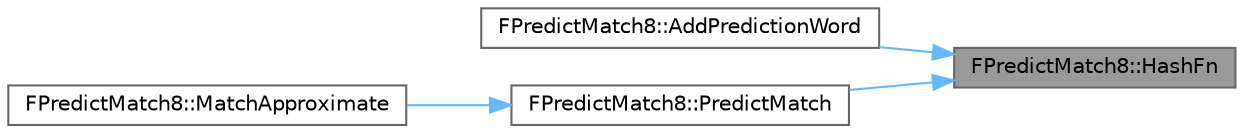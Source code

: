 digraph "FPredictMatch8::HashFn"
{
 // INTERACTIVE_SVG=YES
 // LATEX_PDF_SIZE
  bgcolor="transparent";
  edge [fontname=Helvetica,fontsize=10,labelfontname=Helvetica,labelfontsize=10];
  node [fontname=Helvetica,fontsize=10,shape=box,height=0.2,width=0.4];
  rankdir="RL";
  Node1 [id="Node000001",label="FPredictMatch8::HashFn",height=0.2,width=0.4,color="gray40", fillcolor="grey60", style="filled", fontcolor="black",tooltip=" "];
  Node1 -> Node2 [id="edge1_Node000001_Node000002",dir="back",color="steelblue1",style="solid",tooltip=" "];
  Node2 [id="Node000002",label="FPredictMatch8::AddPredictionWord",height=0.2,width=0.4,color="grey40", fillcolor="white", style="filled",URL="$da/dcc/structFPredictMatch8.html#abdbc6fbf3b2df449230fed43b3eb0877",tooltip=" "];
  Node1 -> Node3 [id="edge2_Node000001_Node000003",dir="back",color="steelblue1",style="solid",tooltip=" "];
  Node3 [id="Node000003",label="FPredictMatch8::PredictMatch",height=0.2,width=0.4,color="grey40", fillcolor="white", style="filled",URL="$da/dcc/structFPredictMatch8.html#aea92e5cad1f24b8bf293f0983da135af",tooltip=" "];
  Node3 -> Node4 [id="edge3_Node000003_Node000004",dir="back",color="steelblue1",style="solid",tooltip=" "];
  Node4 [id="Node000004",label="FPredictMatch8::MatchApproximate",height=0.2,width=0.4,color="grey40", fillcolor="white", style="filled",URL="$da/dcc/structFPredictMatch8.html#af2b72fb8b844924f50526b0bfe7d0521",tooltip=" "];
}
